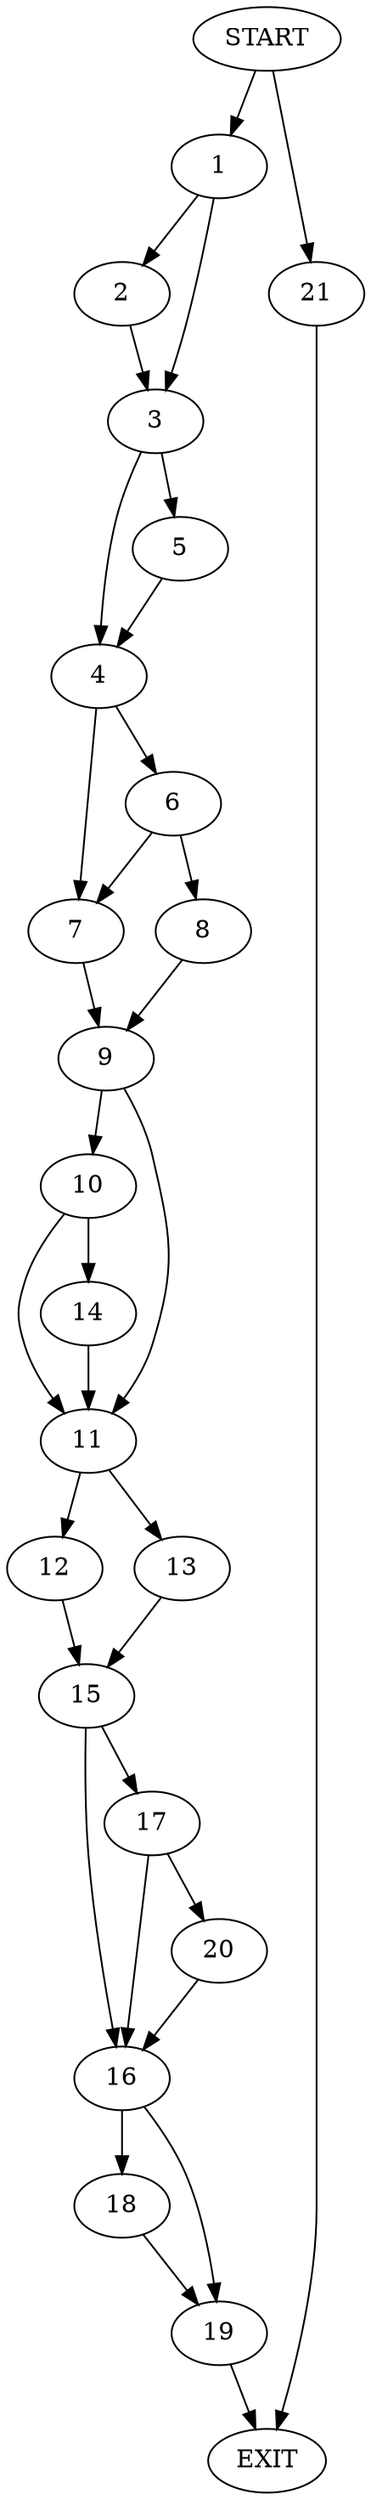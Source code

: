 digraph {
0 [label="START"]
22 [label="EXIT"]
0 -> 1
1 -> 2
1 -> 3
3 -> 4
3 -> 5
2 -> 3
4 -> 6
4 -> 7
5 -> 4
6 -> 7
6 -> 8
7 -> 9
8 -> 9
9 -> 10
9 -> 11
11 -> 12
11 -> 13
10 -> 14
10 -> 11
14 -> 11
12 -> 15
13 -> 15
15 -> 16
15 -> 17
16 -> 18
16 -> 19
17 -> 20
17 -> 16
20 -> 16
18 -> 19
19 -> 22
0 -> 21
21 -> 22
}

